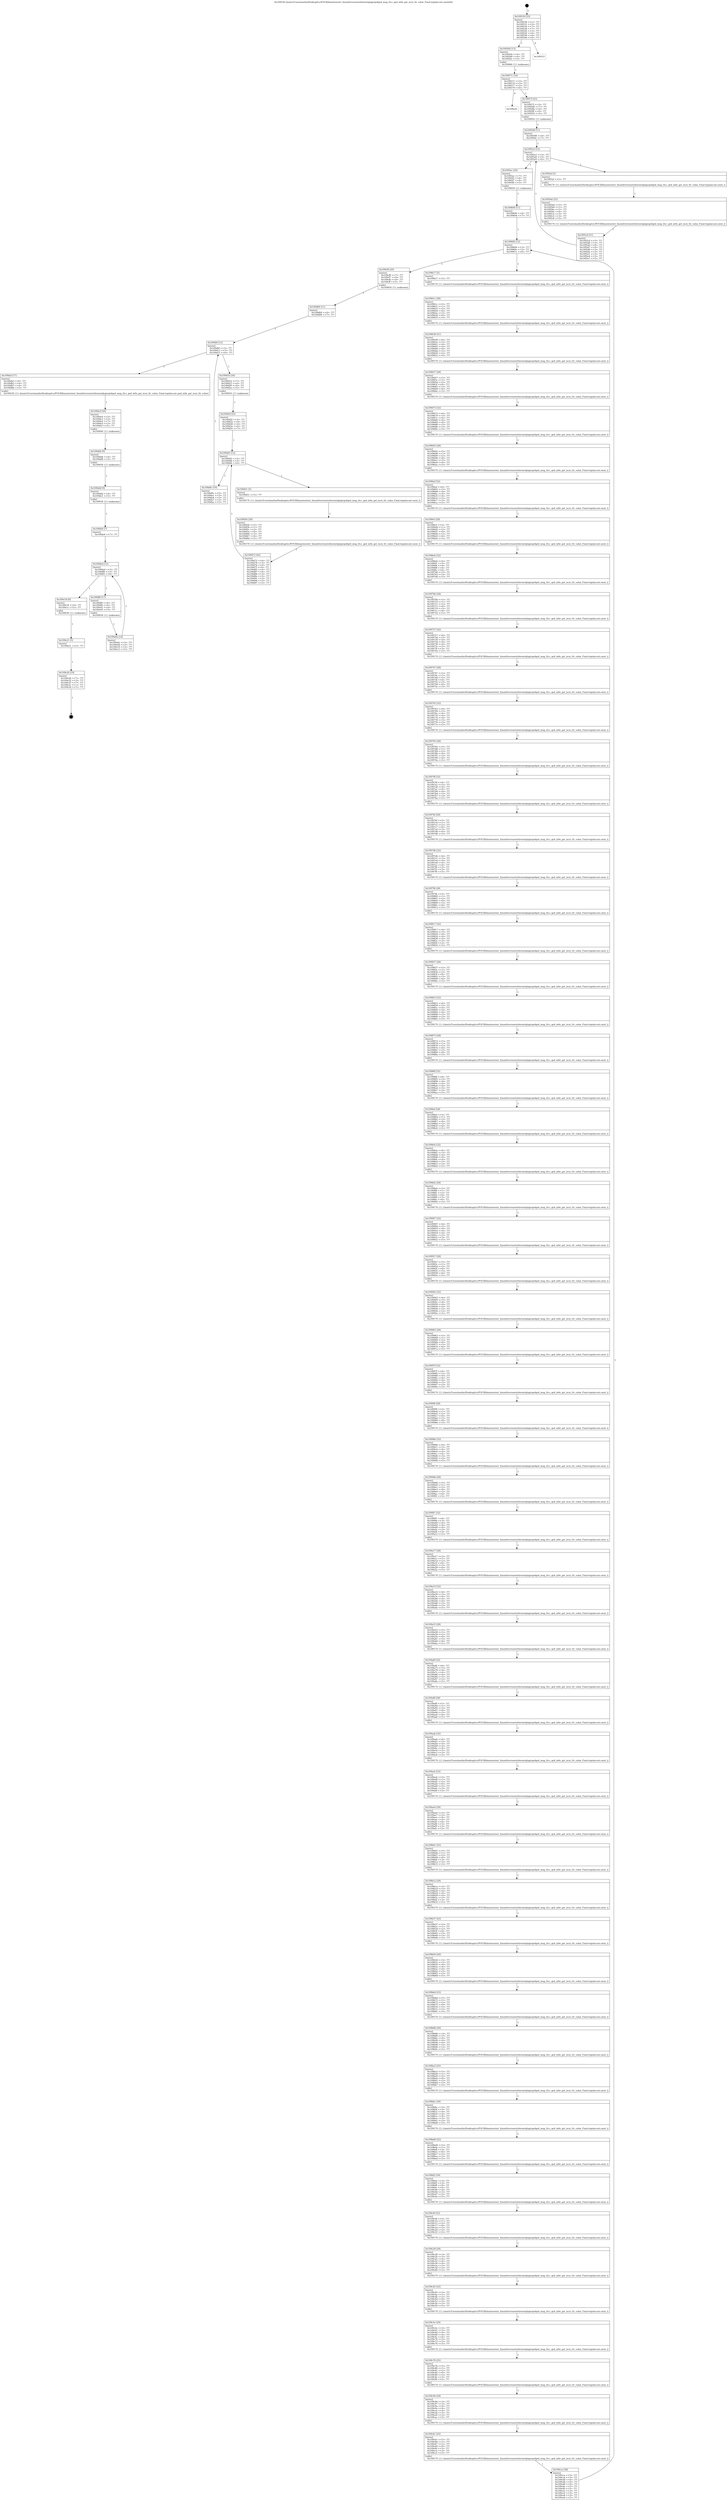 digraph "0x109530" {
  label = "0x109530 (/mnt/c/Users/mathe/Desktop/tcc/POCII/binaries/extr_linuxdriversnetethernetqlogicqedqed_mng_tlv.c_qed_mfw_get_iscsi_tlv_value_Final-regular.out::main(0))"
  labelloc = "t"
  node[shape=record]

  Entry [label="",width=0.3,height=0.3,shape=circle,fillcolor=black,style=filled]
  "0x109530" [label="{
     0x109530 [35]\l
     | [instrs]\l
     &nbsp;&nbsp;0x109530 \<+1\>: ???\l
     &nbsp;&nbsp;0x109531 \<+3\>: ???\l
     &nbsp;&nbsp;0x109534 \<+7\>: ???\l
     &nbsp;&nbsp;0x10953b \<+7\>: ???\l
     &nbsp;&nbsp;0x109542 \<+3\>: ???\l
     &nbsp;&nbsp;0x109545 \<+4\>: ???\l
     &nbsp;&nbsp;0x109549 \<+4\>: ???\l
     &nbsp;&nbsp;0x10954d \<+6\>: ???\l
  }"]
  "0x109564" [label="{
     0x109564 [13]\l
     | [instrs]\l
     &nbsp;&nbsp;0x109564 \<+4\>: ???\l
     &nbsp;&nbsp;0x109568 \<+4\>: ???\l
     &nbsp;&nbsp;0x10956c \<+5\>: ???\l
     | [calls]\l
     &nbsp;&nbsp;0x109060 \{1\} (unknown)\l
  }"]
  "0x109553" [label="{
     0x109553\l
  }", style=dashed]
  "0x109571" [label="{
     0x109571 [14]\l
     | [instrs]\l
     &nbsp;&nbsp;0x109571 \<+3\>: ???\l
     &nbsp;&nbsp;0x109574 \<+3\>: ???\l
     &nbsp;&nbsp;0x109577 \<+2\>: ???\l
     &nbsp;&nbsp;0x109579 \<+6\>: ???\l
  }"]
  "0x109e26" [label="{
     0x109e26\l
  }", style=dashed]
  "0x10957f" [label="{
     0x10957f [25]\l
     | [instrs]\l
     &nbsp;&nbsp;0x10957f \<+5\>: ???\l
     &nbsp;&nbsp;0x109584 \<+7\>: ???\l
     &nbsp;&nbsp;0x10958b \<+4\>: ???\l
     &nbsp;&nbsp;0x10958f \<+4\>: ???\l
     &nbsp;&nbsp;0x109593 \<+5\>: ???\l
     | [calls]\l
     &nbsp;&nbsp;0x109050 \{1\} (unknown)\l
  }"]
  Exit [label="",width=0.3,height=0.3,shape=circle,fillcolor=black,style=filled,peripheries=2]
  "0x1095a3" [label="{
     0x1095a3 [12]\l
     | [instrs]\l
     &nbsp;&nbsp;0x1095a3 \<+3\>: ???\l
     &nbsp;&nbsp;0x1095a6 \<+3\>: ???\l
     &nbsp;&nbsp;0x1095a9 \<+6\>: ???\l
  }"]
  "0x1095ec" [label="{
     0x1095ec [20]\l
     | [instrs]\l
     &nbsp;&nbsp;0x1095ec \<+7\>: ???\l
     &nbsp;&nbsp;0x1095f3 \<+4\>: ???\l
     &nbsp;&nbsp;0x1095f7 \<+4\>: ???\l
     &nbsp;&nbsp;0x1095fb \<+5\>: ???\l
     | [calls]\l
     &nbsp;&nbsp;0x109050 \{1\} (unknown)\l
  }"]
  "0x1095af" [label="{
     0x1095af [5]\l
     | [instrs]\l
     &nbsp;&nbsp;0x1095af \<+5\>: ???\l
     | [calls]\l
     &nbsp;&nbsp;0x109170 \{1\} (/mnt/c/Users/mathe/Desktop/tcc/POCII/binaries/extr_linuxdriversnetethernetqlogicqedqed_mng_tlv.c_qed_mfw_get_iscsi_tlv_value_Final-regular.out::next_i)\l
  }"]
  "0x1095b4" [label="{
     0x1095b4 [25]\l
     | [instrs]\l
     &nbsp;&nbsp;0x1095b4 \<+5\>: ???\l
     &nbsp;&nbsp;0x1095b9 \<+1\>: ???\l
     &nbsp;&nbsp;0x1095ba \<+2\>: ???\l
     &nbsp;&nbsp;0x1095bc \<+6\>: ???\l
     &nbsp;&nbsp;0x1095c2 \<+3\>: ???\l
     &nbsp;&nbsp;0x1095c5 \<+3\>: ???\l
     &nbsp;&nbsp;0x1095c8 \<+5\>: ???\l
     | [calls]\l
     &nbsp;&nbsp;0x109170 \{1\} (/mnt/c/Users/mathe/Desktop/tcc/POCII/binaries/extr_linuxdriversnetethernetqlogicqedqed_mng_tlv.c_qed_mfw_get_iscsi_tlv_value_Final-regular.out::next_i)\l
  }"]
  "0x1095cd" [label="{
     0x1095cd [31]\l
     | [instrs]\l
     &nbsp;&nbsp;0x1095cd \<+3\>: ???\l
     &nbsp;&nbsp;0x1095d0 \<+3\>: ???\l
     &nbsp;&nbsp;0x1095d3 \<+4\>: ???\l
     &nbsp;&nbsp;0x1095d7 \<+4\>: ???\l
     &nbsp;&nbsp;0x1095db \<+3\>: ???\l
     &nbsp;&nbsp;0x1095de \<+3\>: ???\l
     &nbsp;&nbsp;0x1095e1 \<+3\>: ???\l
     &nbsp;&nbsp;0x1095e4 \<+3\>: ???\l
     &nbsp;&nbsp;0x1095e7 \<+5\>: ???\l
  }"]
  "0x109598" [label="{
     0x109598 [11]\l
     | [instrs]\l
     &nbsp;&nbsp;0x109598 \<+4\>: ???\l
     &nbsp;&nbsp;0x10959c \<+7\>: ???\l
  }"]
  "0x10960b" [label="{
     0x10960b [12]\l
     | [instrs]\l
     &nbsp;&nbsp;0x10960b \<+3\>: ???\l
     &nbsp;&nbsp;0x10960e \<+3\>: ???\l
     &nbsp;&nbsp;0x109611 \<+6\>: ???\l
  }"]
  "0x109cf0" [label="{
     0x109cf0 [20]\l
     | [instrs]\l
     &nbsp;&nbsp;0x109cf0 \<+7\>: ???\l
     &nbsp;&nbsp;0x109cf7 \<+4\>: ???\l
     &nbsp;&nbsp;0x109cfb \<+4\>: ???\l
     &nbsp;&nbsp;0x109cff \<+5\>: ???\l
     | [calls]\l
     &nbsp;&nbsp;0x109050 \{1\} (unknown)\l
  }"]
  "0x109617" [label="{
     0x109617 [5]\l
     | [instrs]\l
     &nbsp;&nbsp;0x109617 \<+5\>: ???\l
     | [calls]\l
     &nbsp;&nbsp;0x109170 \{1\} (/mnt/c/Users/mathe/Desktop/tcc/POCII/binaries/extr_linuxdriversnetethernetqlogicqedqed_mng_tlv.c_qed_mfw_get_iscsi_tlv_value_Final-regular.out::next_i)\l
  }"]
  "0x10961c" [label="{
     0x10961c [28]\l
     | [instrs]\l
     &nbsp;&nbsp;0x10961c \<+5\>: ???\l
     &nbsp;&nbsp;0x109621 \<+1\>: ???\l
     &nbsp;&nbsp;0x109622 \<+2\>: ???\l
     &nbsp;&nbsp;0x109624 \<+6\>: ???\l
     &nbsp;&nbsp;0x10962a \<+3\>: ???\l
     &nbsp;&nbsp;0x10962d \<+6\>: ???\l
     &nbsp;&nbsp;0x109633 \<+5\>: ???\l
     | [calls]\l
     &nbsp;&nbsp;0x109170 \{1\} (/mnt/c/Users/mathe/Desktop/tcc/POCII/binaries/extr_linuxdriversnetethernetqlogicqedqed_mng_tlv.c_qed_mfw_get_iscsi_tlv_value_Final-regular.out::next_i)\l
  }"]
  "0x109638" [label="{
     0x109638 [31]\l
     | [instrs]\l
     &nbsp;&nbsp;0x109638 \<+6\>: ???\l
     &nbsp;&nbsp;0x10963e \<+3\>: ???\l
     &nbsp;&nbsp;0x109641 \<+4\>: ???\l
     &nbsp;&nbsp;0x109645 \<+4\>: ???\l
     &nbsp;&nbsp;0x109649 \<+4\>: ???\l
     &nbsp;&nbsp;0x10964d \<+3\>: ???\l
     &nbsp;&nbsp;0x109650 \<+2\>: ???\l
     &nbsp;&nbsp;0x109652 \<+5\>: ???\l
     | [calls]\l
     &nbsp;&nbsp;0x109170 \{1\} (/mnt/c/Users/mathe/Desktop/tcc/POCII/binaries/extr_linuxdriversnetethernetqlogicqedqed_mng_tlv.c_qed_mfw_get_iscsi_tlv_value_Final-regular.out::next_i)\l
  }"]
  "0x109657" [label="{
     0x109657 [28]\l
     | [instrs]\l
     &nbsp;&nbsp;0x109657 \<+5\>: ???\l
     &nbsp;&nbsp;0x10965c \<+1\>: ???\l
     &nbsp;&nbsp;0x10965d \<+2\>: ???\l
     &nbsp;&nbsp;0x10965f \<+6\>: ???\l
     &nbsp;&nbsp;0x109665 \<+3\>: ???\l
     &nbsp;&nbsp;0x109668 \<+6\>: ???\l
     &nbsp;&nbsp;0x10966e \<+5\>: ???\l
     | [calls]\l
     &nbsp;&nbsp;0x109170 \{1\} (/mnt/c/Users/mathe/Desktop/tcc/POCII/binaries/extr_linuxdriversnetethernetqlogicqedqed_mng_tlv.c_qed_mfw_get_iscsi_tlv_value_Final-regular.out::next_i)\l
  }"]
  "0x109673" [label="{
     0x109673 [32]\l
     | [instrs]\l
     &nbsp;&nbsp;0x109673 \<+6\>: ???\l
     &nbsp;&nbsp;0x109679 \<+3\>: ???\l
     &nbsp;&nbsp;0x10967c \<+4\>: ???\l
     &nbsp;&nbsp;0x109680 \<+4\>: ???\l
     &nbsp;&nbsp;0x109684 \<+4\>: ???\l
     &nbsp;&nbsp;0x109688 \<+3\>: ???\l
     &nbsp;&nbsp;0x10968b \<+3\>: ???\l
     &nbsp;&nbsp;0x10968e \<+5\>: ???\l
     | [calls]\l
     &nbsp;&nbsp;0x109170 \{1\} (/mnt/c/Users/mathe/Desktop/tcc/POCII/binaries/extr_linuxdriversnetethernetqlogicqedqed_mng_tlv.c_qed_mfw_get_iscsi_tlv_value_Final-regular.out::next_i)\l
  }"]
  "0x109693" [label="{
     0x109693 [28]\l
     | [instrs]\l
     &nbsp;&nbsp;0x109693 \<+5\>: ???\l
     &nbsp;&nbsp;0x109698 \<+1\>: ???\l
     &nbsp;&nbsp;0x109699 \<+2\>: ???\l
     &nbsp;&nbsp;0x10969b \<+6\>: ???\l
     &nbsp;&nbsp;0x1096a1 \<+3\>: ???\l
     &nbsp;&nbsp;0x1096a4 \<+6\>: ???\l
     &nbsp;&nbsp;0x1096aa \<+5\>: ???\l
     | [calls]\l
     &nbsp;&nbsp;0x109170 \{1\} (/mnt/c/Users/mathe/Desktop/tcc/POCII/binaries/extr_linuxdriversnetethernetqlogicqedqed_mng_tlv.c_qed_mfw_get_iscsi_tlv_value_Final-regular.out::next_i)\l
  }"]
  "0x1096af" [label="{
     0x1096af [32]\l
     | [instrs]\l
     &nbsp;&nbsp;0x1096af \<+6\>: ???\l
     &nbsp;&nbsp;0x1096b5 \<+3\>: ???\l
     &nbsp;&nbsp;0x1096b8 \<+4\>: ???\l
     &nbsp;&nbsp;0x1096bc \<+4\>: ???\l
     &nbsp;&nbsp;0x1096c0 \<+4\>: ???\l
     &nbsp;&nbsp;0x1096c4 \<+3\>: ???\l
     &nbsp;&nbsp;0x1096c7 \<+3\>: ???\l
     &nbsp;&nbsp;0x1096ca \<+5\>: ???\l
     | [calls]\l
     &nbsp;&nbsp;0x109170 \{1\} (/mnt/c/Users/mathe/Desktop/tcc/POCII/binaries/extr_linuxdriversnetethernetqlogicqedqed_mng_tlv.c_qed_mfw_get_iscsi_tlv_value_Final-regular.out::next_i)\l
  }"]
  "0x1096cf" [label="{
     0x1096cf [28]\l
     | [instrs]\l
     &nbsp;&nbsp;0x1096cf \<+5\>: ???\l
     &nbsp;&nbsp;0x1096d4 \<+1\>: ???\l
     &nbsp;&nbsp;0x1096d5 \<+2\>: ???\l
     &nbsp;&nbsp;0x1096d7 \<+6\>: ???\l
     &nbsp;&nbsp;0x1096dd \<+3\>: ???\l
     &nbsp;&nbsp;0x1096e0 \<+6\>: ???\l
     &nbsp;&nbsp;0x1096e6 \<+5\>: ???\l
     | [calls]\l
     &nbsp;&nbsp;0x109170 \{1\} (/mnt/c/Users/mathe/Desktop/tcc/POCII/binaries/extr_linuxdriversnetethernetqlogicqedqed_mng_tlv.c_qed_mfw_get_iscsi_tlv_value_Final-regular.out::next_i)\l
  }"]
  "0x1096eb" [label="{
     0x1096eb [32]\l
     | [instrs]\l
     &nbsp;&nbsp;0x1096eb \<+6\>: ???\l
     &nbsp;&nbsp;0x1096f1 \<+3\>: ???\l
     &nbsp;&nbsp;0x1096f4 \<+4\>: ???\l
     &nbsp;&nbsp;0x1096f8 \<+4\>: ???\l
     &nbsp;&nbsp;0x1096fc \<+4\>: ???\l
     &nbsp;&nbsp;0x109700 \<+3\>: ???\l
     &nbsp;&nbsp;0x109703 \<+3\>: ???\l
     &nbsp;&nbsp;0x109706 \<+5\>: ???\l
     | [calls]\l
     &nbsp;&nbsp;0x109170 \{1\} (/mnt/c/Users/mathe/Desktop/tcc/POCII/binaries/extr_linuxdriversnetethernetqlogicqedqed_mng_tlv.c_qed_mfw_get_iscsi_tlv_value_Final-regular.out::next_i)\l
  }"]
  "0x10970b" [label="{
     0x10970b [28]\l
     | [instrs]\l
     &nbsp;&nbsp;0x10970b \<+5\>: ???\l
     &nbsp;&nbsp;0x109710 \<+1\>: ???\l
     &nbsp;&nbsp;0x109711 \<+2\>: ???\l
     &nbsp;&nbsp;0x109713 \<+6\>: ???\l
     &nbsp;&nbsp;0x109719 \<+3\>: ???\l
     &nbsp;&nbsp;0x10971c \<+6\>: ???\l
     &nbsp;&nbsp;0x109722 \<+5\>: ???\l
     | [calls]\l
     &nbsp;&nbsp;0x109170 \{1\} (/mnt/c/Users/mathe/Desktop/tcc/POCII/binaries/extr_linuxdriversnetethernetqlogicqedqed_mng_tlv.c_qed_mfw_get_iscsi_tlv_value_Final-regular.out::next_i)\l
  }"]
  "0x109727" [label="{
     0x109727 [32]\l
     | [instrs]\l
     &nbsp;&nbsp;0x109727 \<+6\>: ???\l
     &nbsp;&nbsp;0x10972d \<+3\>: ???\l
     &nbsp;&nbsp;0x109730 \<+4\>: ???\l
     &nbsp;&nbsp;0x109734 \<+4\>: ???\l
     &nbsp;&nbsp;0x109738 \<+4\>: ???\l
     &nbsp;&nbsp;0x10973c \<+3\>: ???\l
     &nbsp;&nbsp;0x10973f \<+3\>: ???\l
     &nbsp;&nbsp;0x109742 \<+5\>: ???\l
     | [calls]\l
     &nbsp;&nbsp;0x109170 \{1\} (/mnt/c/Users/mathe/Desktop/tcc/POCII/binaries/extr_linuxdriversnetethernetqlogicqedqed_mng_tlv.c_qed_mfw_get_iscsi_tlv_value_Final-regular.out::next_i)\l
  }"]
  "0x109747" [label="{
     0x109747 [28]\l
     | [instrs]\l
     &nbsp;&nbsp;0x109747 \<+5\>: ???\l
     &nbsp;&nbsp;0x10974c \<+1\>: ???\l
     &nbsp;&nbsp;0x10974d \<+2\>: ???\l
     &nbsp;&nbsp;0x10974f \<+6\>: ???\l
     &nbsp;&nbsp;0x109755 \<+3\>: ???\l
     &nbsp;&nbsp;0x109758 \<+6\>: ???\l
     &nbsp;&nbsp;0x10975e \<+5\>: ???\l
     | [calls]\l
     &nbsp;&nbsp;0x109170 \{1\} (/mnt/c/Users/mathe/Desktop/tcc/POCII/binaries/extr_linuxdriversnetethernetqlogicqedqed_mng_tlv.c_qed_mfw_get_iscsi_tlv_value_Final-regular.out::next_i)\l
  }"]
  "0x109763" [label="{
     0x109763 [32]\l
     | [instrs]\l
     &nbsp;&nbsp;0x109763 \<+6\>: ???\l
     &nbsp;&nbsp;0x109769 \<+3\>: ???\l
     &nbsp;&nbsp;0x10976c \<+4\>: ???\l
     &nbsp;&nbsp;0x109770 \<+4\>: ???\l
     &nbsp;&nbsp;0x109774 \<+4\>: ???\l
     &nbsp;&nbsp;0x109778 \<+3\>: ???\l
     &nbsp;&nbsp;0x10977b \<+3\>: ???\l
     &nbsp;&nbsp;0x10977e \<+5\>: ???\l
     | [calls]\l
     &nbsp;&nbsp;0x109170 \{1\} (/mnt/c/Users/mathe/Desktop/tcc/POCII/binaries/extr_linuxdriversnetethernetqlogicqedqed_mng_tlv.c_qed_mfw_get_iscsi_tlv_value_Final-regular.out::next_i)\l
  }"]
  "0x109783" [label="{
     0x109783 [28]\l
     | [instrs]\l
     &nbsp;&nbsp;0x109783 \<+5\>: ???\l
     &nbsp;&nbsp;0x109788 \<+1\>: ???\l
     &nbsp;&nbsp;0x109789 \<+2\>: ???\l
     &nbsp;&nbsp;0x10978b \<+6\>: ???\l
     &nbsp;&nbsp;0x109791 \<+3\>: ???\l
     &nbsp;&nbsp;0x109794 \<+6\>: ???\l
     &nbsp;&nbsp;0x10979a \<+5\>: ???\l
     | [calls]\l
     &nbsp;&nbsp;0x109170 \{1\} (/mnt/c/Users/mathe/Desktop/tcc/POCII/binaries/extr_linuxdriversnetethernetqlogicqedqed_mng_tlv.c_qed_mfw_get_iscsi_tlv_value_Final-regular.out::next_i)\l
  }"]
  "0x10979f" [label="{
     0x10979f [32]\l
     | [instrs]\l
     &nbsp;&nbsp;0x10979f \<+6\>: ???\l
     &nbsp;&nbsp;0x1097a5 \<+3\>: ???\l
     &nbsp;&nbsp;0x1097a8 \<+4\>: ???\l
     &nbsp;&nbsp;0x1097ac \<+4\>: ???\l
     &nbsp;&nbsp;0x1097b0 \<+4\>: ???\l
     &nbsp;&nbsp;0x1097b4 \<+3\>: ???\l
     &nbsp;&nbsp;0x1097b7 \<+3\>: ???\l
     &nbsp;&nbsp;0x1097ba \<+5\>: ???\l
     | [calls]\l
     &nbsp;&nbsp;0x109170 \{1\} (/mnt/c/Users/mathe/Desktop/tcc/POCII/binaries/extr_linuxdriversnetethernetqlogicqedqed_mng_tlv.c_qed_mfw_get_iscsi_tlv_value_Final-regular.out::next_i)\l
  }"]
  "0x1097bf" [label="{
     0x1097bf [28]\l
     | [instrs]\l
     &nbsp;&nbsp;0x1097bf \<+5\>: ???\l
     &nbsp;&nbsp;0x1097c4 \<+1\>: ???\l
     &nbsp;&nbsp;0x1097c5 \<+2\>: ???\l
     &nbsp;&nbsp;0x1097c7 \<+6\>: ???\l
     &nbsp;&nbsp;0x1097cd \<+3\>: ???\l
     &nbsp;&nbsp;0x1097d0 \<+6\>: ???\l
     &nbsp;&nbsp;0x1097d6 \<+5\>: ???\l
     | [calls]\l
     &nbsp;&nbsp;0x109170 \{1\} (/mnt/c/Users/mathe/Desktop/tcc/POCII/binaries/extr_linuxdriversnetethernetqlogicqedqed_mng_tlv.c_qed_mfw_get_iscsi_tlv_value_Final-regular.out::next_i)\l
  }"]
  "0x1097db" [label="{
     0x1097db [32]\l
     | [instrs]\l
     &nbsp;&nbsp;0x1097db \<+6\>: ???\l
     &nbsp;&nbsp;0x1097e1 \<+3\>: ???\l
     &nbsp;&nbsp;0x1097e4 \<+4\>: ???\l
     &nbsp;&nbsp;0x1097e8 \<+4\>: ???\l
     &nbsp;&nbsp;0x1097ec \<+4\>: ???\l
     &nbsp;&nbsp;0x1097f0 \<+3\>: ???\l
     &nbsp;&nbsp;0x1097f3 \<+3\>: ???\l
     &nbsp;&nbsp;0x1097f6 \<+5\>: ???\l
     | [calls]\l
     &nbsp;&nbsp;0x109170 \{1\} (/mnt/c/Users/mathe/Desktop/tcc/POCII/binaries/extr_linuxdriversnetethernetqlogicqedqed_mng_tlv.c_qed_mfw_get_iscsi_tlv_value_Final-regular.out::next_i)\l
  }"]
  "0x1097fb" [label="{
     0x1097fb [28]\l
     | [instrs]\l
     &nbsp;&nbsp;0x1097fb \<+5\>: ???\l
     &nbsp;&nbsp;0x109800 \<+1\>: ???\l
     &nbsp;&nbsp;0x109801 \<+2\>: ???\l
     &nbsp;&nbsp;0x109803 \<+6\>: ???\l
     &nbsp;&nbsp;0x109809 \<+3\>: ???\l
     &nbsp;&nbsp;0x10980c \<+6\>: ???\l
     &nbsp;&nbsp;0x109812 \<+5\>: ???\l
     | [calls]\l
     &nbsp;&nbsp;0x109170 \{1\} (/mnt/c/Users/mathe/Desktop/tcc/POCII/binaries/extr_linuxdriversnetethernetqlogicqedqed_mng_tlv.c_qed_mfw_get_iscsi_tlv_value_Final-regular.out::next_i)\l
  }"]
  "0x109817" [label="{
     0x109817 [32]\l
     | [instrs]\l
     &nbsp;&nbsp;0x109817 \<+6\>: ???\l
     &nbsp;&nbsp;0x10981d \<+3\>: ???\l
     &nbsp;&nbsp;0x109820 \<+4\>: ???\l
     &nbsp;&nbsp;0x109824 \<+4\>: ???\l
     &nbsp;&nbsp;0x109828 \<+4\>: ???\l
     &nbsp;&nbsp;0x10982c \<+3\>: ???\l
     &nbsp;&nbsp;0x10982f \<+3\>: ???\l
     &nbsp;&nbsp;0x109832 \<+5\>: ???\l
     | [calls]\l
     &nbsp;&nbsp;0x109170 \{1\} (/mnt/c/Users/mathe/Desktop/tcc/POCII/binaries/extr_linuxdriversnetethernetqlogicqedqed_mng_tlv.c_qed_mfw_get_iscsi_tlv_value_Final-regular.out::next_i)\l
  }"]
  "0x109837" [label="{
     0x109837 [28]\l
     | [instrs]\l
     &nbsp;&nbsp;0x109837 \<+5\>: ???\l
     &nbsp;&nbsp;0x10983c \<+1\>: ???\l
     &nbsp;&nbsp;0x10983d \<+2\>: ???\l
     &nbsp;&nbsp;0x10983f \<+6\>: ???\l
     &nbsp;&nbsp;0x109845 \<+3\>: ???\l
     &nbsp;&nbsp;0x109848 \<+6\>: ???\l
     &nbsp;&nbsp;0x10984e \<+5\>: ???\l
     | [calls]\l
     &nbsp;&nbsp;0x109170 \{1\} (/mnt/c/Users/mathe/Desktop/tcc/POCII/binaries/extr_linuxdriversnetethernetqlogicqedqed_mng_tlv.c_qed_mfw_get_iscsi_tlv_value_Final-regular.out::next_i)\l
  }"]
  "0x109853" [label="{
     0x109853 [32]\l
     | [instrs]\l
     &nbsp;&nbsp;0x109853 \<+6\>: ???\l
     &nbsp;&nbsp;0x109859 \<+3\>: ???\l
     &nbsp;&nbsp;0x10985c \<+4\>: ???\l
     &nbsp;&nbsp;0x109860 \<+4\>: ???\l
     &nbsp;&nbsp;0x109864 \<+4\>: ???\l
     &nbsp;&nbsp;0x109868 \<+3\>: ???\l
     &nbsp;&nbsp;0x10986b \<+3\>: ???\l
     &nbsp;&nbsp;0x10986e \<+5\>: ???\l
     | [calls]\l
     &nbsp;&nbsp;0x109170 \{1\} (/mnt/c/Users/mathe/Desktop/tcc/POCII/binaries/extr_linuxdriversnetethernetqlogicqedqed_mng_tlv.c_qed_mfw_get_iscsi_tlv_value_Final-regular.out::next_i)\l
  }"]
  "0x109873" [label="{
     0x109873 [28]\l
     | [instrs]\l
     &nbsp;&nbsp;0x109873 \<+5\>: ???\l
     &nbsp;&nbsp;0x109878 \<+1\>: ???\l
     &nbsp;&nbsp;0x109879 \<+2\>: ???\l
     &nbsp;&nbsp;0x10987b \<+6\>: ???\l
     &nbsp;&nbsp;0x109881 \<+3\>: ???\l
     &nbsp;&nbsp;0x109884 \<+6\>: ???\l
     &nbsp;&nbsp;0x10988a \<+5\>: ???\l
     | [calls]\l
     &nbsp;&nbsp;0x109170 \{1\} (/mnt/c/Users/mathe/Desktop/tcc/POCII/binaries/extr_linuxdriversnetethernetqlogicqedqed_mng_tlv.c_qed_mfw_get_iscsi_tlv_value_Final-regular.out::next_i)\l
  }"]
  "0x10988f" [label="{
     0x10988f [32]\l
     | [instrs]\l
     &nbsp;&nbsp;0x10988f \<+6\>: ???\l
     &nbsp;&nbsp;0x109895 \<+3\>: ???\l
     &nbsp;&nbsp;0x109898 \<+4\>: ???\l
     &nbsp;&nbsp;0x10989c \<+4\>: ???\l
     &nbsp;&nbsp;0x1098a0 \<+4\>: ???\l
     &nbsp;&nbsp;0x1098a4 \<+3\>: ???\l
     &nbsp;&nbsp;0x1098a7 \<+3\>: ???\l
     &nbsp;&nbsp;0x1098aa \<+5\>: ???\l
     | [calls]\l
     &nbsp;&nbsp;0x109170 \{1\} (/mnt/c/Users/mathe/Desktop/tcc/POCII/binaries/extr_linuxdriversnetethernetqlogicqedqed_mng_tlv.c_qed_mfw_get_iscsi_tlv_value_Final-regular.out::next_i)\l
  }"]
  "0x1098af" [label="{
     0x1098af [28]\l
     | [instrs]\l
     &nbsp;&nbsp;0x1098af \<+5\>: ???\l
     &nbsp;&nbsp;0x1098b4 \<+1\>: ???\l
     &nbsp;&nbsp;0x1098b5 \<+2\>: ???\l
     &nbsp;&nbsp;0x1098b7 \<+6\>: ???\l
     &nbsp;&nbsp;0x1098bd \<+3\>: ???\l
     &nbsp;&nbsp;0x1098c0 \<+6\>: ???\l
     &nbsp;&nbsp;0x1098c6 \<+5\>: ???\l
     | [calls]\l
     &nbsp;&nbsp;0x109170 \{1\} (/mnt/c/Users/mathe/Desktop/tcc/POCII/binaries/extr_linuxdriversnetethernetqlogicqedqed_mng_tlv.c_qed_mfw_get_iscsi_tlv_value_Final-regular.out::next_i)\l
  }"]
  "0x1098cb" [label="{
     0x1098cb [32]\l
     | [instrs]\l
     &nbsp;&nbsp;0x1098cb \<+6\>: ???\l
     &nbsp;&nbsp;0x1098d1 \<+3\>: ???\l
     &nbsp;&nbsp;0x1098d4 \<+4\>: ???\l
     &nbsp;&nbsp;0x1098d8 \<+4\>: ???\l
     &nbsp;&nbsp;0x1098dc \<+4\>: ???\l
     &nbsp;&nbsp;0x1098e0 \<+3\>: ???\l
     &nbsp;&nbsp;0x1098e3 \<+3\>: ???\l
     &nbsp;&nbsp;0x1098e6 \<+5\>: ???\l
     | [calls]\l
     &nbsp;&nbsp;0x109170 \{1\} (/mnt/c/Users/mathe/Desktop/tcc/POCII/binaries/extr_linuxdriversnetethernetqlogicqedqed_mng_tlv.c_qed_mfw_get_iscsi_tlv_value_Final-regular.out::next_i)\l
  }"]
  "0x1098eb" [label="{
     0x1098eb [28]\l
     | [instrs]\l
     &nbsp;&nbsp;0x1098eb \<+5\>: ???\l
     &nbsp;&nbsp;0x1098f0 \<+1\>: ???\l
     &nbsp;&nbsp;0x1098f1 \<+2\>: ???\l
     &nbsp;&nbsp;0x1098f3 \<+6\>: ???\l
     &nbsp;&nbsp;0x1098f9 \<+3\>: ???\l
     &nbsp;&nbsp;0x1098fc \<+6\>: ???\l
     &nbsp;&nbsp;0x109902 \<+5\>: ???\l
     | [calls]\l
     &nbsp;&nbsp;0x109170 \{1\} (/mnt/c/Users/mathe/Desktop/tcc/POCII/binaries/extr_linuxdriversnetethernetqlogicqedqed_mng_tlv.c_qed_mfw_get_iscsi_tlv_value_Final-regular.out::next_i)\l
  }"]
  "0x109907" [label="{
     0x109907 [32]\l
     | [instrs]\l
     &nbsp;&nbsp;0x109907 \<+6\>: ???\l
     &nbsp;&nbsp;0x10990d \<+3\>: ???\l
     &nbsp;&nbsp;0x109910 \<+4\>: ???\l
     &nbsp;&nbsp;0x109914 \<+4\>: ???\l
     &nbsp;&nbsp;0x109918 \<+4\>: ???\l
     &nbsp;&nbsp;0x10991c \<+3\>: ???\l
     &nbsp;&nbsp;0x10991f \<+3\>: ???\l
     &nbsp;&nbsp;0x109922 \<+5\>: ???\l
     | [calls]\l
     &nbsp;&nbsp;0x109170 \{1\} (/mnt/c/Users/mathe/Desktop/tcc/POCII/binaries/extr_linuxdriversnetethernetqlogicqedqed_mng_tlv.c_qed_mfw_get_iscsi_tlv_value_Final-regular.out::next_i)\l
  }"]
  "0x109927" [label="{
     0x109927 [28]\l
     | [instrs]\l
     &nbsp;&nbsp;0x109927 \<+5\>: ???\l
     &nbsp;&nbsp;0x10992c \<+1\>: ???\l
     &nbsp;&nbsp;0x10992d \<+2\>: ???\l
     &nbsp;&nbsp;0x10992f \<+6\>: ???\l
     &nbsp;&nbsp;0x109935 \<+3\>: ???\l
     &nbsp;&nbsp;0x109938 \<+6\>: ???\l
     &nbsp;&nbsp;0x10993e \<+5\>: ???\l
     | [calls]\l
     &nbsp;&nbsp;0x109170 \{1\} (/mnt/c/Users/mathe/Desktop/tcc/POCII/binaries/extr_linuxdriversnetethernetqlogicqedqed_mng_tlv.c_qed_mfw_get_iscsi_tlv_value_Final-regular.out::next_i)\l
  }"]
  "0x109943" [label="{
     0x109943 [32]\l
     | [instrs]\l
     &nbsp;&nbsp;0x109943 \<+6\>: ???\l
     &nbsp;&nbsp;0x109949 \<+3\>: ???\l
     &nbsp;&nbsp;0x10994c \<+4\>: ???\l
     &nbsp;&nbsp;0x109950 \<+4\>: ???\l
     &nbsp;&nbsp;0x109954 \<+4\>: ???\l
     &nbsp;&nbsp;0x109958 \<+3\>: ???\l
     &nbsp;&nbsp;0x10995b \<+3\>: ???\l
     &nbsp;&nbsp;0x10995e \<+5\>: ???\l
     | [calls]\l
     &nbsp;&nbsp;0x109170 \{1\} (/mnt/c/Users/mathe/Desktop/tcc/POCII/binaries/extr_linuxdriversnetethernetqlogicqedqed_mng_tlv.c_qed_mfw_get_iscsi_tlv_value_Final-regular.out::next_i)\l
  }"]
  "0x109963" [label="{
     0x109963 [28]\l
     | [instrs]\l
     &nbsp;&nbsp;0x109963 \<+5\>: ???\l
     &nbsp;&nbsp;0x109968 \<+1\>: ???\l
     &nbsp;&nbsp;0x109969 \<+2\>: ???\l
     &nbsp;&nbsp;0x10996b \<+6\>: ???\l
     &nbsp;&nbsp;0x109971 \<+3\>: ???\l
     &nbsp;&nbsp;0x109974 \<+6\>: ???\l
     &nbsp;&nbsp;0x10997a \<+5\>: ???\l
     | [calls]\l
     &nbsp;&nbsp;0x109170 \{1\} (/mnt/c/Users/mathe/Desktop/tcc/POCII/binaries/extr_linuxdriversnetethernetqlogicqedqed_mng_tlv.c_qed_mfw_get_iscsi_tlv_value_Final-regular.out::next_i)\l
  }"]
  "0x10997f" [label="{
     0x10997f [32]\l
     | [instrs]\l
     &nbsp;&nbsp;0x10997f \<+6\>: ???\l
     &nbsp;&nbsp;0x109985 \<+3\>: ???\l
     &nbsp;&nbsp;0x109988 \<+4\>: ???\l
     &nbsp;&nbsp;0x10998c \<+4\>: ???\l
     &nbsp;&nbsp;0x109990 \<+4\>: ???\l
     &nbsp;&nbsp;0x109994 \<+3\>: ???\l
     &nbsp;&nbsp;0x109997 \<+3\>: ???\l
     &nbsp;&nbsp;0x10999a \<+5\>: ???\l
     | [calls]\l
     &nbsp;&nbsp;0x109170 \{1\} (/mnt/c/Users/mathe/Desktop/tcc/POCII/binaries/extr_linuxdriversnetethernetqlogicqedqed_mng_tlv.c_qed_mfw_get_iscsi_tlv_value_Final-regular.out::next_i)\l
  }"]
  "0x10999f" [label="{
     0x10999f [28]\l
     | [instrs]\l
     &nbsp;&nbsp;0x10999f \<+5\>: ???\l
     &nbsp;&nbsp;0x1099a4 \<+1\>: ???\l
     &nbsp;&nbsp;0x1099a5 \<+2\>: ???\l
     &nbsp;&nbsp;0x1099a7 \<+6\>: ???\l
     &nbsp;&nbsp;0x1099ad \<+3\>: ???\l
     &nbsp;&nbsp;0x1099b0 \<+6\>: ???\l
     &nbsp;&nbsp;0x1099b6 \<+5\>: ???\l
     | [calls]\l
     &nbsp;&nbsp;0x109170 \{1\} (/mnt/c/Users/mathe/Desktop/tcc/POCII/binaries/extr_linuxdriversnetethernetqlogicqedqed_mng_tlv.c_qed_mfw_get_iscsi_tlv_value_Final-regular.out::next_i)\l
  }"]
  "0x1099bb" [label="{
     0x1099bb [32]\l
     | [instrs]\l
     &nbsp;&nbsp;0x1099bb \<+6\>: ???\l
     &nbsp;&nbsp;0x1099c1 \<+3\>: ???\l
     &nbsp;&nbsp;0x1099c4 \<+4\>: ???\l
     &nbsp;&nbsp;0x1099c8 \<+4\>: ???\l
     &nbsp;&nbsp;0x1099cc \<+4\>: ???\l
     &nbsp;&nbsp;0x1099d0 \<+3\>: ???\l
     &nbsp;&nbsp;0x1099d3 \<+3\>: ???\l
     &nbsp;&nbsp;0x1099d6 \<+5\>: ???\l
     | [calls]\l
     &nbsp;&nbsp;0x109170 \{1\} (/mnt/c/Users/mathe/Desktop/tcc/POCII/binaries/extr_linuxdriversnetethernetqlogicqedqed_mng_tlv.c_qed_mfw_get_iscsi_tlv_value_Final-regular.out::next_i)\l
  }"]
  "0x1099db" [label="{
     0x1099db [28]\l
     | [instrs]\l
     &nbsp;&nbsp;0x1099db \<+5\>: ???\l
     &nbsp;&nbsp;0x1099e0 \<+1\>: ???\l
     &nbsp;&nbsp;0x1099e1 \<+2\>: ???\l
     &nbsp;&nbsp;0x1099e3 \<+6\>: ???\l
     &nbsp;&nbsp;0x1099e9 \<+3\>: ???\l
     &nbsp;&nbsp;0x1099ec \<+6\>: ???\l
     &nbsp;&nbsp;0x1099f2 \<+5\>: ???\l
     | [calls]\l
     &nbsp;&nbsp;0x109170 \{1\} (/mnt/c/Users/mathe/Desktop/tcc/POCII/binaries/extr_linuxdriversnetethernetqlogicqedqed_mng_tlv.c_qed_mfw_get_iscsi_tlv_value_Final-regular.out::next_i)\l
  }"]
  "0x1099f7" [label="{
     0x1099f7 [32]\l
     | [instrs]\l
     &nbsp;&nbsp;0x1099f7 \<+6\>: ???\l
     &nbsp;&nbsp;0x1099fd \<+3\>: ???\l
     &nbsp;&nbsp;0x109a00 \<+4\>: ???\l
     &nbsp;&nbsp;0x109a04 \<+4\>: ???\l
     &nbsp;&nbsp;0x109a08 \<+4\>: ???\l
     &nbsp;&nbsp;0x109a0c \<+3\>: ???\l
     &nbsp;&nbsp;0x109a0f \<+3\>: ???\l
     &nbsp;&nbsp;0x109a12 \<+5\>: ???\l
     | [calls]\l
     &nbsp;&nbsp;0x109170 \{1\} (/mnt/c/Users/mathe/Desktop/tcc/POCII/binaries/extr_linuxdriversnetethernetqlogicqedqed_mng_tlv.c_qed_mfw_get_iscsi_tlv_value_Final-regular.out::next_i)\l
  }"]
  "0x109a17" [label="{
     0x109a17 [28]\l
     | [instrs]\l
     &nbsp;&nbsp;0x109a17 \<+5\>: ???\l
     &nbsp;&nbsp;0x109a1c \<+1\>: ???\l
     &nbsp;&nbsp;0x109a1d \<+2\>: ???\l
     &nbsp;&nbsp;0x109a1f \<+6\>: ???\l
     &nbsp;&nbsp;0x109a25 \<+3\>: ???\l
     &nbsp;&nbsp;0x109a28 \<+6\>: ???\l
     &nbsp;&nbsp;0x109a2e \<+5\>: ???\l
     | [calls]\l
     &nbsp;&nbsp;0x109170 \{1\} (/mnt/c/Users/mathe/Desktop/tcc/POCII/binaries/extr_linuxdriversnetethernetqlogicqedqed_mng_tlv.c_qed_mfw_get_iscsi_tlv_value_Final-regular.out::next_i)\l
  }"]
  "0x109a33" [label="{
     0x109a33 [32]\l
     | [instrs]\l
     &nbsp;&nbsp;0x109a33 \<+6\>: ???\l
     &nbsp;&nbsp;0x109a39 \<+3\>: ???\l
     &nbsp;&nbsp;0x109a3c \<+4\>: ???\l
     &nbsp;&nbsp;0x109a40 \<+4\>: ???\l
     &nbsp;&nbsp;0x109a44 \<+4\>: ???\l
     &nbsp;&nbsp;0x109a48 \<+3\>: ???\l
     &nbsp;&nbsp;0x109a4b \<+3\>: ???\l
     &nbsp;&nbsp;0x109a4e \<+5\>: ???\l
     | [calls]\l
     &nbsp;&nbsp;0x109170 \{1\} (/mnt/c/Users/mathe/Desktop/tcc/POCII/binaries/extr_linuxdriversnetethernetqlogicqedqed_mng_tlv.c_qed_mfw_get_iscsi_tlv_value_Final-regular.out::next_i)\l
  }"]
  "0x109a53" [label="{
     0x109a53 [28]\l
     | [instrs]\l
     &nbsp;&nbsp;0x109a53 \<+5\>: ???\l
     &nbsp;&nbsp;0x109a58 \<+1\>: ???\l
     &nbsp;&nbsp;0x109a59 \<+2\>: ???\l
     &nbsp;&nbsp;0x109a5b \<+6\>: ???\l
     &nbsp;&nbsp;0x109a61 \<+3\>: ???\l
     &nbsp;&nbsp;0x109a64 \<+6\>: ???\l
     &nbsp;&nbsp;0x109a6a \<+5\>: ???\l
     | [calls]\l
     &nbsp;&nbsp;0x109170 \{1\} (/mnt/c/Users/mathe/Desktop/tcc/POCII/binaries/extr_linuxdriversnetethernetqlogicqedqed_mng_tlv.c_qed_mfw_get_iscsi_tlv_value_Final-regular.out::next_i)\l
  }"]
  "0x109a6f" [label="{
     0x109a6f [32]\l
     | [instrs]\l
     &nbsp;&nbsp;0x109a6f \<+6\>: ???\l
     &nbsp;&nbsp;0x109a75 \<+3\>: ???\l
     &nbsp;&nbsp;0x109a78 \<+4\>: ???\l
     &nbsp;&nbsp;0x109a7c \<+4\>: ???\l
     &nbsp;&nbsp;0x109a80 \<+4\>: ???\l
     &nbsp;&nbsp;0x109a84 \<+3\>: ???\l
     &nbsp;&nbsp;0x109a87 \<+3\>: ???\l
     &nbsp;&nbsp;0x109a8a \<+5\>: ???\l
     | [calls]\l
     &nbsp;&nbsp;0x109170 \{1\} (/mnt/c/Users/mathe/Desktop/tcc/POCII/binaries/extr_linuxdriversnetethernetqlogicqedqed_mng_tlv.c_qed_mfw_get_iscsi_tlv_value_Final-regular.out::next_i)\l
  }"]
  "0x109a8f" [label="{
     0x109a8f [28]\l
     | [instrs]\l
     &nbsp;&nbsp;0x109a8f \<+5\>: ???\l
     &nbsp;&nbsp;0x109a94 \<+1\>: ???\l
     &nbsp;&nbsp;0x109a95 \<+2\>: ???\l
     &nbsp;&nbsp;0x109a97 \<+6\>: ???\l
     &nbsp;&nbsp;0x109a9d \<+3\>: ???\l
     &nbsp;&nbsp;0x109aa0 \<+6\>: ???\l
     &nbsp;&nbsp;0x109aa6 \<+5\>: ???\l
     | [calls]\l
     &nbsp;&nbsp;0x109170 \{1\} (/mnt/c/Users/mathe/Desktop/tcc/POCII/binaries/extr_linuxdriversnetethernetqlogicqedqed_mng_tlv.c_qed_mfw_get_iscsi_tlv_value_Final-regular.out::next_i)\l
  }"]
  "0x109aab" [label="{
     0x109aab [32]\l
     | [instrs]\l
     &nbsp;&nbsp;0x109aab \<+6\>: ???\l
     &nbsp;&nbsp;0x109ab1 \<+3\>: ???\l
     &nbsp;&nbsp;0x109ab4 \<+4\>: ???\l
     &nbsp;&nbsp;0x109ab8 \<+4\>: ???\l
     &nbsp;&nbsp;0x109abc \<+4\>: ???\l
     &nbsp;&nbsp;0x109ac0 \<+3\>: ???\l
     &nbsp;&nbsp;0x109ac3 \<+3\>: ???\l
     &nbsp;&nbsp;0x109ac6 \<+5\>: ???\l
     | [calls]\l
     &nbsp;&nbsp;0x109170 \{1\} (/mnt/c/Users/mathe/Desktop/tcc/POCII/binaries/extr_linuxdriversnetethernetqlogicqedqed_mng_tlv.c_qed_mfw_get_iscsi_tlv_value_Final-regular.out::next_i)\l
  }"]
  "0x109acb" [label="{
     0x109acb [25]\l
     | [instrs]\l
     &nbsp;&nbsp;0x109acb \<+5\>: ???\l
     &nbsp;&nbsp;0x109ad0 \<+1\>: ???\l
     &nbsp;&nbsp;0x109ad1 \<+2\>: ???\l
     &nbsp;&nbsp;0x109ad3 \<+6\>: ???\l
     &nbsp;&nbsp;0x109ad9 \<+3\>: ???\l
     &nbsp;&nbsp;0x109adc \<+3\>: ???\l
     &nbsp;&nbsp;0x109adf \<+5\>: ???\l
     | [calls]\l
     &nbsp;&nbsp;0x109170 \{1\} (/mnt/c/Users/mathe/Desktop/tcc/POCII/binaries/extr_linuxdriversnetethernetqlogicqedqed_mng_tlv.c_qed_mfw_get_iscsi_tlv_value_Final-regular.out::next_i)\l
  }"]
  "0x109ae4" [label="{
     0x109ae4 [29]\l
     | [instrs]\l
     &nbsp;&nbsp;0x109ae4 \<+3\>: ???\l
     &nbsp;&nbsp;0x109ae7 \<+3\>: ???\l
     &nbsp;&nbsp;0x109aea \<+4\>: ???\l
     &nbsp;&nbsp;0x109aee \<+4\>: ???\l
     &nbsp;&nbsp;0x109af2 \<+4\>: ???\l
     &nbsp;&nbsp;0x109af6 \<+3\>: ???\l
     &nbsp;&nbsp;0x109af9 \<+3\>: ???\l
     &nbsp;&nbsp;0x109afc \<+5\>: ???\l
     | [calls]\l
     &nbsp;&nbsp;0x109170 \{1\} (/mnt/c/Users/mathe/Desktop/tcc/POCII/binaries/extr_linuxdriversnetethernetqlogicqedqed_mng_tlv.c_qed_mfw_get_iscsi_tlv_value_Final-regular.out::next_i)\l
  }"]
  "0x109b01" [label="{
     0x109b01 [25]\l
     | [instrs]\l
     &nbsp;&nbsp;0x109b01 \<+5\>: ???\l
     &nbsp;&nbsp;0x109b06 \<+1\>: ???\l
     &nbsp;&nbsp;0x109b07 \<+2\>: ???\l
     &nbsp;&nbsp;0x109b09 \<+6\>: ???\l
     &nbsp;&nbsp;0x109b0f \<+3\>: ???\l
     &nbsp;&nbsp;0x109b12 \<+3\>: ???\l
     &nbsp;&nbsp;0x109b15 \<+5\>: ???\l
     | [calls]\l
     &nbsp;&nbsp;0x109170 \{1\} (/mnt/c/Users/mathe/Desktop/tcc/POCII/binaries/extr_linuxdriversnetethernetqlogicqedqed_mng_tlv.c_qed_mfw_get_iscsi_tlv_value_Final-regular.out::next_i)\l
  }"]
  "0x109b1a" [label="{
     0x109b1a [29]\l
     | [instrs]\l
     &nbsp;&nbsp;0x109b1a \<+3\>: ???\l
     &nbsp;&nbsp;0x109b1d \<+3\>: ???\l
     &nbsp;&nbsp;0x109b20 \<+4\>: ???\l
     &nbsp;&nbsp;0x109b24 \<+4\>: ???\l
     &nbsp;&nbsp;0x109b28 \<+4\>: ???\l
     &nbsp;&nbsp;0x109b2c \<+3\>: ???\l
     &nbsp;&nbsp;0x109b2f \<+3\>: ???\l
     &nbsp;&nbsp;0x109b32 \<+5\>: ???\l
     | [calls]\l
     &nbsp;&nbsp;0x109170 \{1\} (/mnt/c/Users/mathe/Desktop/tcc/POCII/binaries/extr_linuxdriversnetethernetqlogicqedqed_mng_tlv.c_qed_mfw_get_iscsi_tlv_value_Final-regular.out::next_i)\l
  }"]
  "0x109b37" [label="{
     0x109b37 [25]\l
     | [instrs]\l
     &nbsp;&nbsp;0x109b37 \<+5\>: ???\l
     &nbsp;&nbsp;0x109b3c \<+1\>: ???\l
     &nbsp;&nbsp;0x109b3d \<+2\>: ???\l
     &nbsp;&nbsp;0x109b3f \<+6\>: ???\l
     &nbsp;&nbsp;0x109b45 \<+3\>: ???\l
     &nbsp;&nbsp;0x109b48 \<+3\>: ???\l
     &nbsp;&nbsp;0x109b4b \<+5\>: ???\l
     | [calls]\l
     &nbsp;&nbsp;0x109170 \{1\} (/mnt/c/Users/mathe/Desktop/tcc/POCII/binaries/extr_linuxdriversnetethernetqlogicqedqed_mng_tlv.c_qed_mfw_get_iscsi_tlv_value_Final-regular.out::next_i)\l
  }"]
  "0x109b50" [label="{
     0x109b50 [29]\l
     | [instrs]\l
     &nbsp;&nbsp;0x109b50 \<+3\>: ???\l
     &nbsp;&nbsp;0x109b53 \<+3\>: ???\l
     &nbsp;&nbsp;0x109b56 \<+4\>: ???\l
     &nbsp;&nbsp;0x109b5a \<+4\>: ???\l
     &nbsp;&nbsp;0x109b5e \<+4\>: ???\l
     &nbsp;&nbsp;0x109b62 \<+3\>: ???\l
     &nbsp;&nbsp;0x109b65 \<+3\>: ???\l
     &nbsp;&nbsp;0x109b68 \<+5\>: ???\l
     | [calls]\l
     &nbsp;&nbsp;0x109170 \{1\} (/mnt/c/Users/mathe/Desktop/tcc/POCII/binaries/extr_linuxdriversnetethernetqlogicqedqed_mng_tlv.c_qed_mfw_get_iscsi_tlv_value_Final-regular.out::next_i)\l
  }"]
  "0x109b6d" [label="{
     0x109b6d [25]\l
     | [instrs]\l
     &nbsp;&nbsp;0x109b6d \<+5\>: ???\l
     &nbsp;&nbsp;0x109b72 \<+1\>: ???\l
     &nbsp;&nbsp;0x109b73 \<+2\>: ???\l
     &nbsp;&nbsp;0x109b75 \<+6\>: ???\l
     &nbsp;&nbsp;0x109b7b \<+3\>: ???\l
     &nbsp;&nbsp;0x109b7e \<+3\>: ???\l
     &nbsp;&nbsp;0x109b81 \<+5\>: ???\l
     | [calls]\l
     &nbsp;&nbsp;0x109170 \{1\} (/mnt/c/Users/mathe/Desktop/tcc/POCII/binaries/extr_linuxdriversnetethernetqlogicqedqed_mng_tlv.c_qed_mfw_get_iscsi_tlv_value_Final-regular.out::next_i)\l
  }"]
  "0x109b86" [label="{
     0x109b86 [29]\l
     | [instrs]\l
     &nbsp;&nbsp;0x109b86 \<+3\>: ???\l
     &nbsp;&nbsp;0x109b89 \<+3\>: ???\l
     &nbsp;&nbsp;0x109b8c \<+4\>: ???\l
     &nbsp;&nbsp;0x109b90 \<+4\>: ???\l
     &nbsp;&nbsp;0x109b94 \<+4\>: ???\l
     &nbsp;&nbsp;0x109b98 \<+3\>: ???\l
     &nbsp;&nbsp;0x109b9b \<+3\>: ???\l
     &nbsp;&nbsp;0x109b9e \<+5\>: ???\l
     | [calls]\l
     &nbsp;&nbsp;0x109170 \{1\} (/mnt/c/Users/mathe/Desktop/tcc/POCII/binaries/extr_linuxdriversnetethernetqlogicqedqed_mng_tlv.c_qed_mfw_get_iscsi_tlv_value_Final-regular.out::next_i)\l
  }"]
  "0x109ba3" [label="{
     0x109ba3 [25]\l
     | [instrs]\l
     &nbsp;&nbsp;0x109ba3 \<+5\>: ???\l
     &nbsp;&nbsp;0x109ba8 \<+1\>: ???\l
     &nbsp;&nbsp;0x109ba9 \<+2\>: ???\l
     &nbsp;&nbsp;0x109bab \<+6\>: ???\l
     &nbsp;&nbsp;0x109bb1 \<+3\>: ???\l
     &nbsp;&nbsp;0x109bb4 \<+3\>: ???\l
     &nbsp;&nbsp;0x109bb7 \<+5\>: ???\l
     | [calls]\l
     &nbsp;&nbsp;0x109170 \{1\} (/mnt/c/Users/mathe/Desktop/tcc/POCII/binaries/extr_linuxdriversnetethernetqlogicqedqed_mng_tlv.c_qed_mfw_get_iscsi_tlv_value_Final-regular.out::next_i)\l
  }"]
  "0x109bbc" [label="{
     0x109bbc [29]\l
     | [instrs]\l
     &nbsp;&nbsp;0x109bbc \<+3\>: ???\l
     &nbsp;&nbsp;0x109bbf \<+3\>: ???\l
     &nbsp;&nbsp;0x109bc2 \<+4\>: ???\l
     &nbsp;&nbsp;0x109bc6 \<+4\>: ???\l
     &nbsp;&nbsp;0x109bca \<+4\>: ???\l
     &nbsp;&nbsp;0x109bce \<+3\>: ???\l
     &nbsp;&nbsp;0x109bd1 \<+3\>: ???\l
     &nbsp;&nbsp;0x109bd4 \<+5\>: ???\l
     | [calls]\l
     &nbsp;&nbsp;0x109170 \{1\} (/mnt/c/Users/mathe/Desktop/tcc/POCII/binaries/extr_linuxdriversnetethernetqlogicqedqed_mng_tlv.c_qed_mfw_get_iscsi_tlv_value_Final-regular.out::next_i)\l
  }"]
  "0x109bd9" [label="{
     0x109bd9 [25]\l
     | [instrs]\l
     &nbsp;&nbsp;0x109bd9 \<+5\>: ???\l
     &nbsp;&nbsp;0x109bde \<+1\>: ???\l
     &nbsp;&nbsp;0x109bdf \<+2\>: ???\l
     &nbsp;&nbsp;0x109be1 \<+6\>: ???\l
     &nbsp;&nbsp;0x109be7 \<+3\>: ???\l
     &nbsp;&nbsp;0x109bea \<+3\>: ???\l
     &nbsp;&nbsp;0x109bed \<+5\>: ???\l
     | [calls]\l
     &nbsp;&nbsp;0x109170 \{1\} (/mnt/c/Users/mathe/Desktop/tcc/POCII/binaries/extr_linuxdriversnetethernetqlogicqedqed_mng_tlv.c_qed_mfw_get_iscsi_tlv_value_Final-regular.out::next_i)\l
  }"]
  "0x109bf2" [label="{
     0x109bf2 [29]\l
     | [instrs]\l
     &nbsp;&nbsp;0x109bf2 \<+3\>: ???\l
     &nbsp;&nbsp;0x109bf5 \<+3\>: ???\l
     &nbsp;&nbsp;0x109bf8 \<+4\>: ???\l
     &nbsp;&nbsp;0x109bfc \<+4\>: ???\l
     &nbsp;&nbsp;0x109c00 \<+4\>: ???\l
     &nbsp;&nbsp;0x109c04 \<+3\>: ???\l
     &nbsp;&nbsp;0x109c07 \<+3\>: ???\l
     &nbsp;&nbsp;0x109c0a \<+5\>: ???\l
     | [calls]\l
     &nbsp;&nbsp;0x109170 \{1\} (/mnt/c/Users/mathe/Desktop/tcc/POCII/binaries/extr_linuxdriversnetethernetqlogicqedqed_mng_tlv.c_qed_mfw_get_iscsi_tlv_value_Final-regular.out::next_i)\l
  }"]
  "0x109c0f" [label="{
     0x109c0f [25]\l
     | [instrs]\l
     &nbsp;&nbsp;0x109c0f \<+5\>: ???\l
     &nbsp;&nbsp;0x109c14 \<+1\>: ???\l
     &nbsp;&nbsp;0x109c15 \<+2\>: ???\l
     &nbsp;&nbsp;0x109c17 \<+6\>: ???\l
     &nbsp;&nbsp;0x109c1d \<+3\>: ???\l
     &nbsp;&nbsp;0x109c20 \<+3\>: ???\l
     &nbsp;&nbsp;0x109c23 \<+5\>: ???\l
     | [calls]\l
     &nbsp;&nbsp;0x109170 \{1\} (/mnt/c/Users/mathe/Desktop/tcc/POCII/binaries/extr_linuxdriversnetethernetqlogicqedqed_mng_tlv.c_qed_mfw_get_iscsi_tlv_value_Final-regular.out::next_i)\l
  }"]
  "0x109c28" [label="{
     0x109c28 [29]\l
     | [instrs]\l
     &nbsp;&nbsp;0x109c28 \<+3\>: ???\l
     &nbsp;&nbsp;0x109c2b \<+3\>: ???\l
     &nbsp;&nbsp;0x109c2e \<+4\>: ???\l
     &nbsp;&nbsp;0x109c32 \<+4\>: ???\l
     &nbsp;&nbsp;0x109c36 \<+4\>: ???\l
     &nbsp;&nbsp;0x109c3a \<+3\>: ???\l
     &nbsp;&nbsp;0x109c3d \<+3\>: ???\l
     &nbsp;&nbsp;0x109c40 \<+5\>: ???\l
     | [calls]\l
     &nbsp;&nbsp;0x109170 \{1\} (/mnt/c/Users/mathe/Desktop/tcc/POCII/binaries/extr_linuxdriversnetethernetqlogicqedqed_mng_tlv.c_qed_mfw_get_iscsi_tlv_value_Final-regular.out::next_i)\l
  }"]
  "0x109c45" [label="{
     0x109c45 [25]\l
     | [instrs]\l
     &nbsp;&nbsp;0x109c45 \<+5\>: ???\l
     &nbsp;&nbsp;0x109c4a \<+1\>: ???\l
     &nbsp;&nbsp;0x109c4b \<+2\>: ???\l
     &nbsp;&nbsp;0x109c4d \<+6\>: ???\l
     &nbsp;&nbsp;0x109c53 \<+3\>: ???\l
     &nbsp;&nbsp;0x109c56 \<+3\>: ???\l
     &nbsp;&nbsp;0x109c59 \<+5\>: ???\l
     | [calls]\l
     &nbsp;&nbsp;0x109170 \{1\} (/mnt/c/Users/mathe/Desktop/tcc/POCII/binaries/extr_linuxdriversnetethernetqlogicqedqed_mng_tlv.c_qed_mfw_get_iscsi_tlv_value_Final-regular.out::next_i)\l
  }"]
  "0x109c5e" [label="{
     0x109c5e [29]\l
     | [instrs]\l
     &nbsp;&nbsp;0x109c5e \<+3\>: ???\l
     &nbsp;&nbsp;0x109c61 \<+3\>: ???\l
     &nbsp;&nbsp;0x109c64 \<+4\>: ???\l
     &nbsp;&nbsp;0x109c68 \<+4\>: ???\l
     &nbsp;&nbsp;0x109c6c \<+4\>: ???\l
     &nbsp;&nbsp;0x109c70 \<+3\>: ???\l
     &nbsp;&nbsp;0x109c73 \<+3\>: ???\l
     &nbsp;&nbsp;0x109c76 \<+5\>: ???\l
     | [calls]\l
     &nbsp;&nbsp;0x109170 \{1\} (/mnt/c/Users/mathe/Desktop/tcc/POCII/binaries/extr_linuxdriversnetethernetqlogicqedqed_mng_tlv.c_qed_mfw_get_iscsi_tlv_value_Final-regular.out::next_i)\l
  }"]
  "0x109c7b" [label="{
     0x109c7b [25]\l
     | [instrs]\l
     &nbsp;&nbsp;0x109c7b \<+5\>: ???\l
     &nbsp;&nbsp;0x109c80 \<+1\>: ???\l
     &nbsp;&nbsp;0x109c81 \<+2\>: ???\l
     &nbsp;&nbsp;0x109c83 \<+6\>: ???\l
     &nbsp;&nbsp;0x109c89 \<+3\>: ???\l
     &nbsp;&nbsp;0x109c8c \<+3\>: ???\l
     &nbsp;&nbsp;0x109c8f \<+5\>: ???\l
     | [calls]\l
     &nbsp;&nbsp;0x109170 \{1\} (/mnt/c/Users/mathe/Desktop/tcc/POCII/binaries/extr_linuxdriversnetethernetqlogicqedqed_mng_tlv.c_qed_mfw_get_iscsi_tlv_value_Final-regular.out::next_i)\l
  }"]
  "0x109c94" [label="{
     0x109c94 [29]\l
     | [instrs]\l
     &nbsp;&nbsp;0x109c94 \<+3\>: ???\l
     &nbsp;&nbsp;0x109c97 \<+3\>: ???\l
     &nbsp;&nbsp;0x109c9a \<+4\>: ???\l
     &nbsp;&nbsp;0x109c9e \<+4\>: ???\l
     &nbsp;&nbsp;0x109ca2 \<+4\>: ???\l
     &nbsp;&nbsp;0x109ca6 \<+3\>: ???\l
     &nbsp;&nbsp;0x109ca9 \<+3\>: ???\l
     &nbsp;&nbsp;0x109cac \<+5\>: ???\l
     | [calls]\l
     &nbsp;&nbsp;0x109170 \{1\} (/mnt/c/Users/mathe/Desktop/tcc/POCII/binaries/extr_linuxdriversnetethernetqlogicqedqed_mng_tlv.c_qed_mfw_get_iscsi_tlv_value_Final-regular.out::next_i)\l
  }"]
  "0x109cb1" [label="{
     0x109cb1 [25]\l
     | [instrs]\l
     &nbsp;&nbsp;0x109cb1 \<+5\>: ???\l
     &nbsp;&nbsp;0x109cb6 \<+1\>: ???\l
     &nbsp;&nbsp;0x109cb7 \<+2\>: ???\l
     &nbsp;&nbsp;0x109cb9 \<+6\>: ???\l
     &nbsp;&nbsp;0x109cbf \<+3\>: ???\l
     &nbsp;&nbsp;0x109cc2 \<+3\>: ???\l
     &nbsp;&nbsp;0x109cc5 \<+5\>: ???\l
     | [calls]\l
     &nbsp;&nbsp;0x109170 \{1\} (/mnt/c/Users/mathe/Desktop/tcc/POCII/binaries/extr_linuxdriversnetethernetqlogicqedqed_mng_tlv.c_qed_mfw_get_iscsi_tlv_value_Final-regular.out::next_i)\l
  }"]
  "0x109cca" [label="{
     0x109cca [38]\l
     | [instrs]\l
     &nbsp;&nbsp;0x109cca \<+3\>: ???\l
     &nbsp;&nbsp;0x109ccd \<+3\>: ???\l
     &nbsp;&nbsp;0x109cd0 \<+4\>: ???\l
     &nbsp;&nbsp;0x109cd4 \<+4\>: ???\l
     &nbsp;&nbsp;0x109cd8 \<+4\>: ???\l
     &nbsp;&nbsp;0x109cdc \<+3\>: ???\l
     &nbsp;&nbsp;0x109cdf \<+3\>: ???\l
     &nbsp;&nbsp;0x109ce2 \<+3\>: ???\l
     &nbsp;&nbsp;0x109ce5 \<+3\>: ???\l
     &nbsp;&nbsp;0x109ce8 \<+3\>: ???\l
     &nbsp;&nbsp;0x109ceb \<+5\>: ???\l
  }"]
  "0x109600" [label="{
     0x109600 [11]\l
     | [instrs]\l
     &nbsp;&nbsp;0x109600 \<+4\>: ???\l
     &nbsp;&nbsp;0x109604 \<+7\>: ???\l
  }"]
  "0x109d0f" [label="{
     0x109d0f [12]\l
     | [instrs]\l
     &nbsp;&nbsp;0x109d0f \<+3\>: ???\l
     &nbsp;&nbsp;0x109d12 \<+3\>: ???\l
     &nbsp;&nbsp;0x109d15 \<+6\>: ???\l
  }"]
  "0x109daf" [label="{
     0x109daf [17]\l
     | [instrs]\l
     &nbsp;&nbsp;0x109daf \<+4\>: ???\l
     &nbsp;&nbsp;0x109db3 \<+4\>: ???\l
     &nbsp;&nbsp;0x109db7 \<+4\>: ???\l
     &nbsp;&nbsp;0x109dbb \<+5\>: ???\l
     | [calls]\l
     &nbsp;&nbsp;0x109230 \{1\} (/mnt/c/Users/mathe/Desktop/tcc/POCII/binaries/extr_linuxdriversnetethernetqlogicqedqed_mng_tlv.c_qed_mfw_get_iscsi_tlv_value_Final-regular.out::qed_mfw_get_iscsi_tlv_value)\l
  }"]
  "0x109d1b" [label="{
     0x109d1b [20]\l
     | [instrs]\l
     &nbsp;&nbsp;0x109d1b \<+7\>: ???\l
     &nbsp;&nbsp;0x109d22 \<+4\>: ???\l
     &nbsp;&nbsp;0x109d26 \<+4\>: ???\l
     &nbsp;&nbsp;0x109d2a \<+5\>: ???\l
     | [calls]\l
     &nbsp;&nbsp;0x109050 \{1\} (unknown)\l
  }"]
  "0x109d45" [label="{
     0x109d45 [12]\l
     | [instrs]\l
     &nbsp;&nbsp;0x109d45 \<+3\>: ???\l
     &nbsp;&nbsp;0x109d48 \<+3\>: ???\l
     &nbsp;&nbsp;0x109d4b \<+6\>: ???\l
  }"]
  "0x109d9c" [label="{
     0x109d9c [19]\l
     | [instrs]\l
     &nbsp;&nbsp;0x109d9c \<+5\>: ???\l
     &nbsp;&nbsp;0x109da1 \<+3\>: ???\l
     &nbsp;&nbsp;0x109da4 \<+3\>: ???\l
     &nbsp;&nbsp;0x109da7 \<+3\>: ???\l
     &nbsp;&nbsp;0x109daa \<+5\>: ???\l
  }"]
  "0x109d51" [label="{
     0x109d51 [5]\l
     | [instrs]\l
     &nbsp;&nbsp;0x109d51 \<+5\>: ???\l
     | [calls]\l
     &nbsp;&nbsp;0x109170 \{1\} (/mnt/c/Users/mathe/Desktop/tcc/POCII/binaries/extr_linuxdriversnetethernetqlogicqedqed_mng_tlv.c_qed_mfw_get_iscsi_tlv_value_Final-regular.out::next_i)\l
  }"]
  "0x109d56" [label="{
     0x109d56 [28]\l
     | [instrs]\l
     &nbsp;&nbsp;0x109d56 \<+5\>: ???\l
     &nbsp;&nbsp;0x109d5b \<+1\>: ???\l
     &nbsp;&nbsp;0x109d5c \<+2\>: ???\l
     &nbsp;&nbsp;0x109d5e \<+6\>: ???\l
     &nbsp;&nbsp;0x109d64 \<+3\>: ???\l
     &nbsp;&nbsp;0x109d67 \<+6\>: ???\l
     &nbsp;&nbsp;0x109d6d \<+5\>: ???\l
     | [calls]\l
     &nbsp;&nbsp;0x109170 \{1\} (/mnt/c/Users/mathe/Desktop/tcc/POCII/binaries/extr_linuxdriversnetethernetqlogicqedqed_mng_tlv.c_qed_mfw_get_iscsi_tlv_value_Final-regular.out::next_i)\l
  }"]
  "0x109d72" [label="{
     0x109d72 [42]\l
     | [instrs]\l
     &nbsp;&nbsp;0x109d72 \<+6\>: ???\l
     &nbsp;&nbsp;0x109d78 \<+3\>: ???\l
     &nbsp;&nbsp;0x109d7b \<+4\>: ???\l
     &nbsp;&nbsp;0x109d7f \<+4\>: ???\l
     &nbsp;&nbsp;0x109d83 \<+4\>: ???\l
     &nbsp;&nbsp;0x109d87 \<+4\>: ???\l
     &nbsp;&nbsp;0x109d8b \<+3\>: ???\l
     &nbsp;&nbsp;0x109d8e \<+3\>: ???\l
     &nbsp;&nbsp;0x109d91 \<+3\>: ???\l
     &nbsp;&nbsp;0x109d94 \<+3\>: ???\l
     &nbsp;&nbsp;0x109d97 \<+5\>: ???\l
  }"]
  "0x109d2f" [label="{
     0x109d2f [22]\l
     | [instrs]\l
     &nbsp;&nbsp;0x109d2f \<+3\>: ???\l
     &nbsp;&nbsp;0x109d32 \<+4\>: ???\l
     &nbsp;&nbsp;0x109d36 \<+4\>: ???\l
     &nbsp;&nbsp;0x109d3a \<+4\>: ???\l
     &nbsp;&nbsp;0x109d3e \<+7\>: ???\l
  }"]
  "0x109e2b" [label="{
     0x109e2b [19]\l
     | [instrs]\l
     &nbsp;&nbsp;0x109e2b \<+7\>: ???\l
     &nbsp;&nbsp;0x109e32 \<+3\>: ???\l
     &nbsp;&nbsp;0x109e35 \<+7\>: ???\l
     &nbsp;&nbsp;0x109e3c \<+1\>: ???\l
     &nbsp;&nbsp;0x109e3d \<+1\>: ???\l
  }"]
  "0x109d04" [label="{
     0x109d04 [11]\l
     | [instrs]\l
     &nbsp;&nbsp;0x109d04 \<+4\>: ???\l
     &nbsp;&nbsp;0x109d08 \<+7\>: ???\l
  }"]
  "0x109dc0" [label="{
     0x109dc0 [20]\l
     | [instrs]\l
     &nbsp;&nbsp;0x109dc0 \<+3\>: ???\l
     &nbsp;&nbsp;0x109dc3 \<+3\>: ???\l
     &nbsp;&nbsp;0x109dc6 \<+7\>: ???\l
     &nbsp;&nbsp;0x109dcd \<+2\>: ???\l
     &nbsp;&nbsp;0x109dcf \<+5\>: ???\l
     | [calls]\l
     &nbsp;&nbsp;0x109040 \{1\} (unknown)\l
  }"]
  "0x109dd4" [label="{
     0x109dd4 [9]\l
     | [instrs]\l
     &nbsp;&nbsp;0x109dd4 \<+4\>: ???\l
     &nbsp;&nbsp;0x109dd8 \<+5\>: ???\l
     | [calls]\l
     &nbsp;&nbsp;0x109030 \{1\} (unknown)\l
  }"]
  "0x109ddd" [label="{
     0x109ddd [9]\l
     | [instrs]\l
     &nbsp;&nbsp;0x109ddd \<+4\>: ???\l
     &nbsp;&nbsp;0x109de1 \<+5\>: ???\l
     | [calls]\l
     &nbsp;&nbsp;0x109030 \{1\} (unknown)\l
  }"]
  "0x109ded" [label="{
     0x109ded [12]\l
     | [instrs]\l
     &nbsp;&nbsp;0x109ded \<+3\>: ???\l
     &nbsp;&nbsp;0x109df0 \<+3\>: ???\l
     &nbsp;&nbsp;0x109df3 \<+6\>: ???\l
  }"]
  "0x109e18" [label="{
     0x109e18 [9]\l
     | [instrs]\l
     &nbsp;&nbsp;0x109e18 \<+4\>: ???\l
     &nbsp;&nbsp;0x109e1c \<+5\>: ???\l
     | [calls]\l
     &nbsp;&nbsp;0x109030 \{1\} (unknown)\l
  }"]
  "0x109df9" [label="{
     0x109df9 [17]\l
     | [instrs]\l
     &nbsp;&nbsp;0x109df9 \<+4\>: ???\l
     &nbsp;&nbsp;0x109dfd \<+4\>: ???\l
     &nbsp;&nbsp;0x109e01 \<+4\>: ???\l
     &nbsp;&nbsp;0x109e05 \<+5\>: ???\l
     | [calls]\l
     &nbsp;&nbsp;0x109030 \{1\} (unknown)\l
  }"]
  "0x109e0a" [label="{
     0x109e0a [14]\l
     | [instrs]\l
     &nbsp;&nbsp;0x109e0a \<+3\>: ???\l
     &nbsp;&nbsp;0x109e0d \<+3\>: ???\l
     &nbsp;&nbsp;0x109e10 \<+3\>: ???\l
     &nbsp;&nbsp;0x109e13 \<+5\>: ???\l
  }"]
  "0x109de6" [label="{
     0x109de6 [7]\l
     | [instrs]\l
     &nbsp;&nbsp;0x109de6 \<+7\>: ???\l
  }"]
  "0x109e21" [label="{
     0x109e21 [5]\l
     | [instrs]\l
     &nbsp;&nbsp;0x109e21 \<+5\>: ???\l
  }"]
  Entry -> "0x109530" [label=" 1"]
  "0x109530" -> "0x109564" [label=" 1"]
  "0x109530" -> "0x109553" [label=" 0"]
  "0x109564" -> "0x109571" [label=" 1"]
  "0x109571" -> "0x109e26" [label=" 0"]
  "0x109571" -> "0x10957f" [label=" 1"]
  "0x109e2b" -> Exit [label=" 1"]
  "0x10957f" -> "0x109598" [label=" 1"]
  "0x1095a3" -> "0x1095ec" [label=" 1"]
  "0x1095a3" -> "0x1095af" [label=" 1"]
  "0x1095af" -> "0x1095b4" [label=" 1"]
  "0x1095b4" -> "0x1095cd" [label=" 1"]
  "0x109598" -> "0x1095a3" [label=" 1"]
  "0x1095cd" -> "0x1095a3" [label=" 1"]
  "0x1095ec" -> "0x109600" [label=" 1"]
  "0x10960b" -> "0x109cf0" [label=" 1"]
  "0x10960b" -> "0x109617" [label=" 1"]
  "0x109617" -> "0x10961c" [label=" 1"]
  "0x10961c" -> "0x109638" [label=" 1"]
  "0x109638" -> "0x109657" [label=" 1"]
  "0x109657" -> "0x109673" [label=" 1"]
  "0x109673" -> "0x109693" [label=" 1"]
  "0x109693" -> "0x1096af" [label=" 1"]
  "0x1096af" -> "0x1096cf" [label=" 1"]
  "0x1096cf" -> "0x1096eb" [label=" 1"]
  "0x1096eb" -> "0x10970b" [label=" 1"]
  "0x10970b" -> "0x109727" [label=" 1"]
  "0x109727" -> "0x109747" [label=" 1"]
  "0x109747" -> "0x109763" [label=" 1"]
  "0x109763" -> "0x109783" [label=" 1"]
  "0x109783" -> "0x10979f" [label=" 1"]
  "0x10979f" -> "0x1097bf" [label=" 1"]
  "0x1097bf" -> "0x1097db" [label=" 1"]
  "0x1097db" -> "0x1097fb" [label=" 1"]
  "0x1097fb" -> "0x109817" [label=" 1"]
  "0x109817" -> "0x109837" [label=" 1"]
  "0x109837" -> "0x109853" [label=" 1"]
  "0x109853" -> "0x109873" [label=" 1"]
  "0x109873" -> "0x10988f" [label=" 1"]
  "0x10988f" -> "0x1098af" [label=" 1"]
  "0x1098af" -> "0x1098cb" [label=" 1"]
  "0x1098cb" -> "0x1098eb" [label=" 1"]
  "0x1098eb" -> "0x109907" [label=" 1"]
  "0x109907" -> "0x109927" [label=" 1"]
  "0x109927" -> "0x109943" [label=" 1"]
  "0x109943" -> "0x109963" [label=" 1"]
  "0x109963" -> "0x10997f" [label=" 1"]
  "0x10997f" -> "0x10999f" [label=" 1"]
  "0x10999f" -> "0x1099bb" [label=" 1"]
  "0x1099bb" -> "0x1099db" [label=" 1"]
  "0x1099db" -> "0x1099f7" [label=" 1"]
  "0x1099f7" -> "0x109a17" [label=" 1"]
  "0x109a17" -> "0x109a33" [label=" 1"]
  "0x109a33" -> "0x109a53" [label=" 1"]
  "0x109a53" -> "0x109a6f" [label=" 1"]
  "0x109a6f" -> "0x109a8f" [label=" 1"]
  "0x109a8f" -> "0x109aab" [label=" 1"]
  "0x109aab" -> "0x109acb" [label=" 1"]
  "0x109acb" -> "0x109ae4" [label=" 1"]
  "0x109ae4" -> "0x109b01" [label=" 1"]
  "0x109b01" -> "0x109b1a" [label=" 1"]
  "0x109b1a" -> "0x109b37" [label=" 1"]
  "0x109b37" -> "0x109b50" [label=" 1"]
  "0x109b50" -> "0x109b6d" [label=" 1"]
  "0x109b6d" -> "0x109b86" [label=" 1"]
  "0x109b86" -> "0x109ba3" [label=" 1"]
  "0x109ba3" -> "0x109bbc" [label=" 1"]
  "0x109bbc" -> "0x109bd9" [label=" 1"]
  "0x109bd9" -> "0x109bf2" [label=" 1"]
  "0x109bf2" -> "0x109c0f" [label=" 1"]
  "0x109c0f" -> "0x109c28" [label=" 1"]
  "0x109c28" -> "0x109c45" [label=" 1"]
  "0x109c45" -> "0x109c5e" [label=" 1"]
  "0x109c5e" -> "0x109c7b" [label=" 1"]
  "0x109c7b" -> "0x109c94" [label=" 1"]
  "0x109c94" -> "0x109cb1" [label=" 1"]
  "0x109cb1" -> "0x109cca" [label=" 1"]
  "0x109600" -> "0x10960b" [label=" 1"]
  "0x109cca" -> "0x10960b" [label=" 1"]
  "0x109cf0" -> "0x109d04" [label=" 1"]
  "0x109d0f" -> "0x109daf" [label=" 1"]
  "0x109d0f" -> "0x109d1b" [label=" 1"]
  "0x109d1b" -> "0x109d2f" [label=" 1"]
  "0x109d45" -> "0x109d9c" [label=" 1"]
  "0x109d45" -> "0x109d51" [label=" 1"]
  "0x109d51" -> "0x109d56" [label=" 1"]
  "0x109d56" -> "0x109d72" [label=" 1"]
  "0x109d2f" -> "0x109d45" [label=" 1"]
  "0x109d72" -> "0x109d45" [label=" 1"]
  "0x109e21" -> "0x109e2b" [label=" 1"]
  "0x109d04" -> "0x109d0f" [label=" 1"]
  "0x109d9c" -> "0x109d0f" [label=" 1"]
  "0x109daf" -> "0x109dc0" [label=" 1"]
  "0x109dc0" -> "0x109dd4" [label=" 1"]
  "0x109dd4" -> "0x109ddd" [label=" 1"]
  "0x109ddd" -> "0x109de6" [label=" 1"]
  "0x109ded" -> "0x109e18" [label=" 1"]
  "0x109ded" -> "0x109df9" [label=" 1"]
  "0x109df9" -> "0x109e0a" [label=" 1"]
  "0x109de6" -> "0x109ded" [label=" 1"]
  "0x109e0a" -> "0x109ded" [label=" 1"]
  "0x109e18" -> "0x109e21" [label=" 1"]
}
